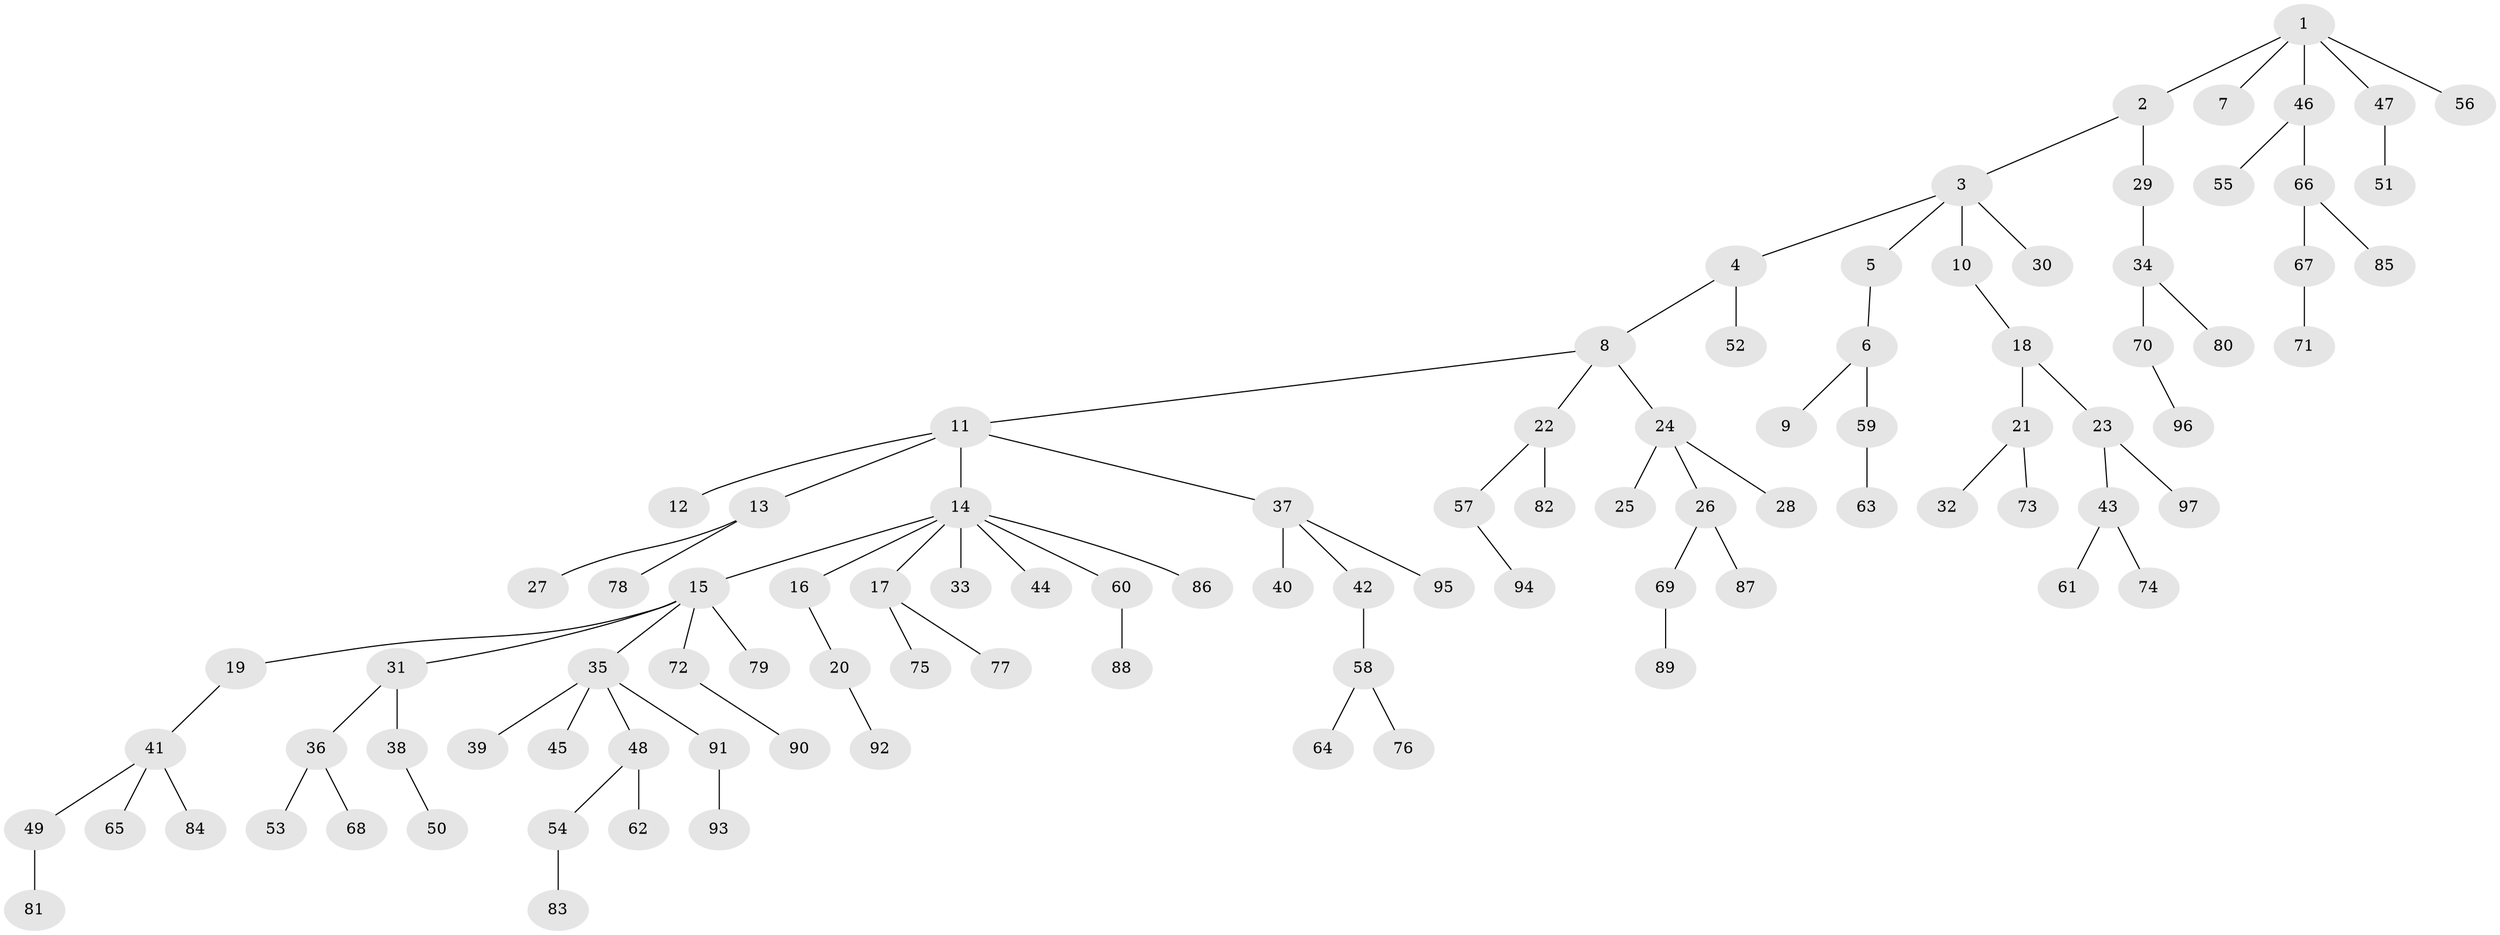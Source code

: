 // Generated by graph-tools (version 1.1) at 2025/36/03/09/25 02:36:34]
// undirected, 97 vertices, 96 edges
graph export_dot {
graph [start="1"]
  node [color=gray90,style=filled];
  1;
  2;
  3;
  4;
  5;
  6;
  7;
  8;
  9;
  10;
  11;
  12;
  13;
  14;
  15;
  16;
  17;
  18;
  19;
  20;
  21;
  22;
  23;
  24;
  25;
  26;
  27;
  28;
  29;
  30;
  31;
  32;
  33;
  34;
  35;
  36;
  37;
  38;
  39;
  40;
  41;
  42;
  43;
  44;
  45;
  46;
  47;
  48;
  49;
  50;
  51;
  52;
  53;
  54;
  55;
  56;
  57;
  58;
  59;
  60;
  61;
  62;
  63;
  64;
  65;
  66;
  67;
  68;
  69;
  70;
  71;
  72;
  73;
  74;
  75;
  76;
  77;
  78;
  79;
  80;
  81;
  82;
  83;
  84;
  85;
  86;
  87;
  88;
  89;
  90;
  91;
  92;
  93;
  94;
  95;
  96;
  97;
  1 -- 2;
  1 -- 7;
  1 -- 46;
  1 -- 47;
  1 -- 56;
  2 -- 3;
  2 -- 29;
  3 -- 4;
  3 -- 5;
  3 -- 10;
  3 -- 30;
  4 -- 8;
  4 -- 52;
  5 -- 6;
  6 -- 9;
  6 -- 59;
  8 -- 11;
  8 -- 22;
  8 -- 24;
  10 -- 18;
  11 -- 12;
  11 -- 13;
  11 -- 14;
  11 -- 37;
  13 -- 27;
  13 -- 78;
  14 -- 15;
  14 -- 16;
  14 -- 17;
  14 -- 33;
  14 -- 44;
  14 -- 60;
  14 -- 86;
  15 -- 19;
  15 -- 31;
  15 -- 35;
  15 -- 72;
  15 -- 79;
  16 -- 20;
  17 -- 75;
  17 -- 77;
  18 -- 21;
  18 -- 23;
  19 -- 41;
  20 -- 92;
  21 -- 32;
  21 -- 73;
  22 -- 57;
  22 -- 82;
  23 -- 43;
  23 -- 97;
  24 -- 25;
  24 -- 26;
  24 -- 28;
  26 -- 69;
  26 -- 87;
  29 -- 34;
  31 -- 36;
  31 -- 38;
  34 -- 70;
  34 -- 80;
  35 -- 39;
  35 -- 45;
  35 -- 48;
  35 -- 91;
  36 -- 53;
  36 -- 68;
  37 -- 40;
  37 -- 42;
  37 -- 95;
  38 -- 50;
  41 -- 49;
  41 -- 65;
  41 -- 84;
  42 -- 58;
  43 -- 61;
  43 -- 74;
  46 -- 55;
  46 -- 66;
  47 -- 51;
  48 -- 54;
  48 -- 62;
  49 -- 81;
  54 -- 83;
  57 -- 94;
  58 -- 64;
  58 -- 76;
  59 -- 63;
  60 -- 88;
  66 -- 67;
  66 -- 85;
  67 -- 71;
  69 -- 89;
  70 -- 96;
  72 -- 90;
  91 -- 93;
}
